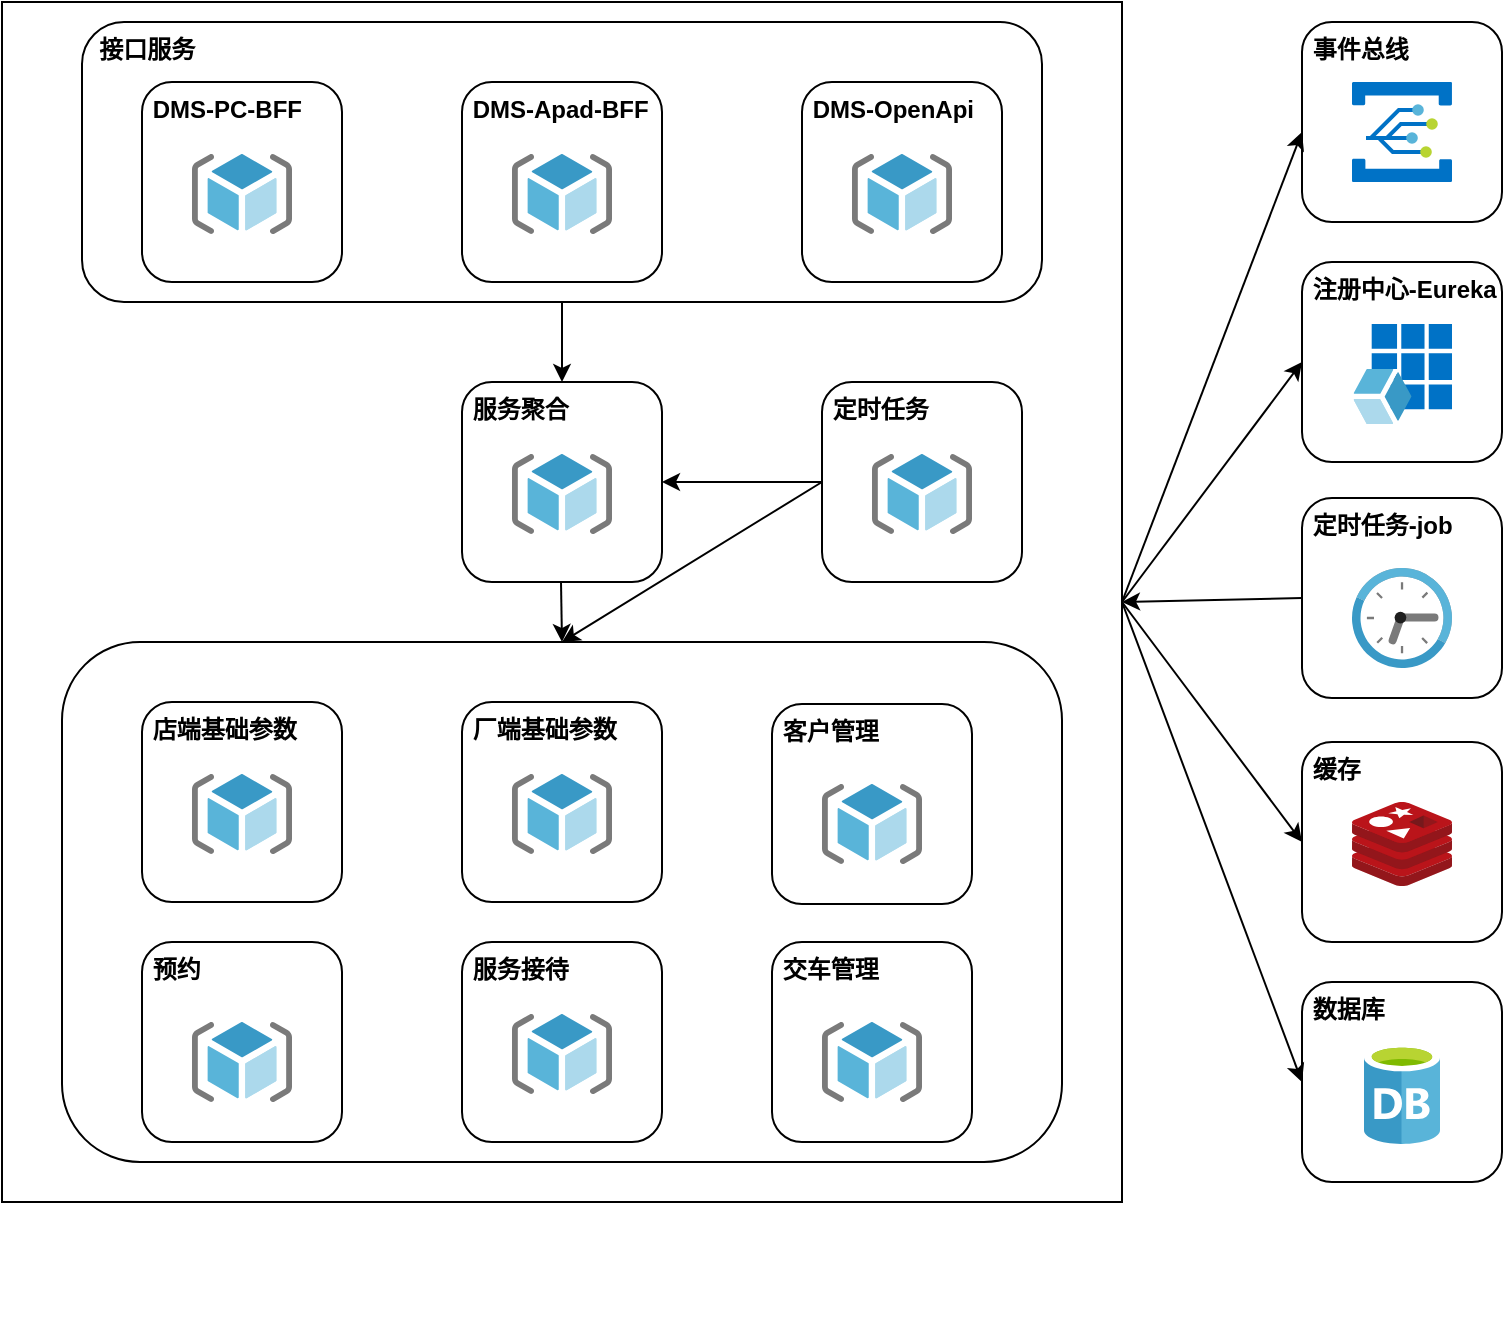 <mxfile version="16.4.5" type="github">
  <diagram id="V13Ivsi9ePqUQ3KI7lw7" name="第 1 页">
    <mxGraphModel dx="769" dy="397" grid="1" gridSize="10" guides="1" tooltips="1" connect="1" arrows="1" fold="1" page="1" pageScale="1" pageWidth="1169" pageHeight="1654" math="0" shadow="0">
      <root>
        <mxCell id="0" />
        <mxCell id="1" parent="0" />
        <mxCell id="lNYbX4E87mQOPXdyUeSC-51" value="" style="rounded=0;whiteSpace=wrap;html=1;" parent="1" vertex="1">
          <mxGeometry x="150" y="70" width="560" height="600" as="geometry" />
        </mxCell>
        <mxCell id="lNYbX4E87mQOPXdyUeSC-50" value="&amp;nbsp; 接口服务" style="rounded=1;whiteSpace=wrap;html=1;fontStyle=1;verticalAlign=top;align=left;" parent="1" vertex="1">
          <mxGeometry x="190" y="80" width="480" height="140" as="geometry" />
        </mxCell>
        <mxCell id="lNYbX4E87mQOPXdyUeSC-43" value="" style="rounded=1;whiteSpace=wrap;html=1;fontStyle=1;align=left;verticalAlign=top;" parent="1" vertex="1">
          <mxGeometry x="180" y="390" width="500" height="260" as="geometry" />
        </mxCell>
        <mxCell id="lNYbX4E87mQOPXdyUeSC-13" value="" style="group" parent="1" vertex="1" connectable="0">
          <mxGeometry x="220" y="110" width="100" height="100" as="geometry" />
        </mxCell>
        <mxCell id="lNYbX4E87mQOPXdyUeSC-11" value="&lt;b&gt;&amp;nbsp;DMS-PC-BFF&lt;/b&gt;" style="rounded=1;whiteSpace=wrap;html=1;align=left;verticalAlign=top;" parent="lNYbX4E87mQOPXdyUeSC-13" vertex="1">
          <mxGeometry width="100" height="100" as="geometry" />
        </mxCell>
        <mxCell id="lNYbX4E87mQOPXdyUeSC-12" value="" style="sketch=0;aspect=fixed;html=1;points=[];align=center;image;fontSize=12;image=img/lib/mscae/ResourceGroup.svg;" parent="lNYbX4E87mQOPXdyUeSC-13" vertex="1">
          <mxGeometry x="25" y="36" width="50" height="40" as="geometry" />
        </mxCell>
        <mxCell id="lNYbX4E87mQOPXdyUeSC-17" value="" style="group" parent="1" vertex="1" connectable="0">
          <mxGeometry x="380" y="110" width="100" height="100" as="geometry" />
        </mxCell>
        <mxCell id="lNYbX4E87mQOPXdyUeSC-18" value="&lt;b&gt;&amp;nbsp;DMS-Apad-BFF&lt;/b&gt;" style="rounded=1;whiteSpace=wrap;html=1;align=left;verticalAlign=top;" parent="lNYbX4E87mQOPXdyUeSC-17" vertex="1">
          <mxGeometry width="100" height="100" as="geometry" />
        </mxCell>
        <mxCell id="lNYbX4E87mQOPXdyUeSC-19" value="" style="sketch=0;aspect=fixed;html=1;points=[];align=center;image;fontSize=12;image=img/lib/mscae/ResourceGroup.svg;" parent="lNYbX4E87mQOPXdyUeSC-17" vertex="1">
          <mxGeometry x="25" y="36" width="50" height="40" as="geometry" />
        </mxCell>
        <mxCell id="lNYbX4E87mQOPXdyUeSC-20" value="" style="group" parent="1" vertex="1" connectable="0">
          <mxGeometry x="380" y="260" width="100" height="100" as="geometry" />
        </mxCell>
        <mxCell id="lNYbX4E87mQOPXdyUeSC-21" value="&lt;b&gt;&amp;nbsp;服务聚合&lt;/b&gt;" style="rounded=1;whiteSpace=wrap;html=1;align=left;verticalAlign=top;" parent="lNYbX4E87mQOPXdyUeSC-20" vertex="1">
          <mxGeometry width="100" height="100" as="geometry" />
        </mxCell>
        <mxCell id="lNYbX4E87mQOPXdyUeSC-22" value="" style="sketch=0;aspect=fixed;html=1;points=[];align=center;image;fontSize=12;image=img/lib/mscae/ResourceGroup.svg;" parent="lNYbX4E87mQOPXdyUeSC-20" vertex="1">
          <mxGeometry x="25" y="36" width="50" height="40" as="geometry" />
        </mxCell>
        <mxCell id="lNYbX4E87mQOPXdyUeSC-23" value="" style="group;verticalAlign=top;fontStyle=1" parent="1" vertex="1" connectable="0">
          <mxGeometry x="220" y="420" width="100" height="100" as="geometry" />
        </mxCell>
        <mxCell id="lNYbX4E87mQOPXdyUeSC-24" value="&lt;b&gt;&amp;nbsp;店端基础参数&lt;/b&gt;" style="rounded=1;whiteSpace=wrap;html=1;align=left;verticalAlign=top;" parent="lNYbX4E87mQOPXdyUeSC-23" vertex="1">
          <mxGeometry width="100" height="100" as="geometry" />
        </mxCell>
        <mxCell id="lNYbX4E87mQOPXdyUeSC-25" value="" style="sketch=0;aspect=fixed;html=1;points=[];align=center;image;fontSize=12;image=img/lib/mscae/ResourceGroup.svg;" parent="lNYbX4E87mQOPXdyUeSC-23" vertex="1">
          <mxGeometry x="25" y="36" width="50" height="40" as="geometry" />
        </mxCell>
        <mxCell id="lNYbX4E87mQOPXdyUeSC-26" value="" style="group" parent="1" vertex="1" connectable="0">
          <mxGeometry x="380" y="420" width="100" height="100" as="geometry" />
        </mxCell>
        <mxCell id="lNYbX4E87mQOPXdyUeSC-27" value="&amp;nbsp;&lt;b&gt;厂端基础参数&lt;/b&gt;" style="rounded=1;whiteSpace=wrap;html=1;align=left;verticalAlign=top;" parent="lNYbX4E87mQOPXdyUeSC-26" vertex="1">
          <mxGeometry width="100" height="100" as="geometry" />
        </mxCell>
        <mxCell id="lNYbX4E87mQOPXdyUeSC-28" value="" style="sketch=0;aspect=fixed;html=1;points=[];align=center;image;fontSize=12;image=img/lib/mscae/ResourceGroup.svg;" parent="lNYbX4E87mQOPXdyUeSC-26" vertex="1">
          <mxGeometry x="25" y="36" width="50" height="40" as="geometry" />
        </mxCell>
        <mxCell id="lNYbX4E87mQOPXdyUeSC-32" value="" style="group" parent="1" vertex="1" connectable="0">
          <mxGeometry x="380" y="540" width="100" height="100" as="geometry" />
        </mxCell>
        <mxCell id="lNYbX4E87mQOPXdyUeSC-33" value="&lt;b&gt;&amp;nbsp;服务接待&lt;/b&gt;" style="rounded=1;whiteSpace=wrap;html=1;align=left;verticalAlign=top;" parent="lNYbX4E87mQOPXdyUeSC-32" vertex="1">
          <mxGeometry width="100" height="100" as="geometry" />
        </mxCell>
        <mxCell id="lNYbX4E87mQOPXdyUeSC-34" value="" style="sketch=0;aspect=fixed;html=1;points=[];align=center;image;fontSize=12;image=img/lib/mscae/ResourceGroup.svg;" parent="lNYbX4E87mQOPXdyUeSC-32" vertex="1">
          <mxGeometry x="25" y="36" width="50" height="40" as="geometry" />
        </mxCell>
        <mxCell id="lNYbX4E87mQOPXdyUeSC-35" value="" style="group" parent="1" vertex="1" connectable="0">
          <mxGeometry x="535" y="441" width="100" height="219" as="geometry" />
        </mxCell>
        <mxCell id="lNYbX4E87mQOPXdyUeSC-36" value="&lt;b&gt;&amp;nbsp;客户管理&lt;/b&gt;" style="rounded=1;whiteSpace=wrap;html=1;align=left;verticalAlign=top;" parent="lNYbX4E87mQOPXdyUeSC-35" vertex="1">
          <mxGeometry y="-20" width="100" height="100" as="geometry" />
        </mxCell>
        <mxCell id="lNYbX4E87mQOPXdyUeSC-37" value="" style="sketch=0;aspect=fixed;html=1;points=[];align=center;image;fontSize=12;image=img/lib/mscae/ResourceGroup.svg;" parent="lNYbX4E87mQOPXdyUeSC-35" vertex="1">
          <mxGeometry x="25" y="20" width="50" height="40" as="geometry" />
        </mxCell>
        <mxCell id="xMiaIZtTpREhNw_P9bQc-1" value="" style="group" parent="lNYbX4E87mQOPXdyUeSC-35" vertex="1" connectable="0">
          <mxGeometry y="119" width="100" height="100" as="geometry" />
        </mxCell>
        <mxCell id="xMiaIZtTpREhNw_P9bQc-2" value="&amp;nbsp;&lt;b&gt;交车管理&lt;/b&gt;" style="rounded=1;whiteSpace=wrap;html=1;align=left;verticalAlign=top;" parent="xMiaIZtTpREhNw_P9bQc-1" vertex="1">
          <mxGeometry y="-20" width="100" height="100" as="geometry" />
        </mxCell>
        <mxCell id="xMiaIZtTpREhNw_P9bQc-3" value="" style="sketch=0;aspect=fixed;html=1;points=[];align=center;image;fontSize=12;image=img/lib/mscae/ResourceGroup.svg;" parent="xMiaIZtTpREhNw_P9bQc-1" vertex="1">
          <mxGeometry x="25" y="20" width="50" height="40" as="geometry" />
        </mxCell>
        <mxCell id="lNYbX4E87mQOPXdyUeSC-40" value="&lt;b&gt;&amp;nbsp;事件总线&lt;/b&gt;" style="rounded=1;whiteSpace=wrap;html=1;align=left;verticalAlign=top;" parent="1" vertex="1">
          <mxGeometry x="800" y="80" width="100" height="100" as="geometry" />
        </mxCell>
        <mxCell id="ZOJFNWgR0a16cHDjI5oV-4" value="" style="sketch=0;aspect=fixed;html=1;points=[];align=center;image;fontSize=12;image=img/lib/mscae/Event_Grid.svg;" parent="1" vertex="1">
          <mxGeometry x="825" y="110" width="50" height="50" as="geometry" />
        </mxCell>
        <mxCell id="lNYbX4E87mQOPXdyUeSC-41" value="&lt;b&gt;&amp;nbsp;注册中心-Eureka&lt;/b&gt;" style="rounded=1;whiteSpace=wrap;html=1;align=left;verticalAlign=top;" parent="1" vertex="1">
          <mxGeometry x="800" y="200" width="100" height="100" as="geometry" />
        </mxCell>
        <mxCell id="ZOJFNWgR0a16cHDjI5oV-8" value="" style="sketch=0;aspect=fixed;html=1;points=[];align=center;image;fontSize=12;image=img/lib/mscae/App_Registrations.svg;direction=south;" parent="1" vertex="1">
          <mxGeometry x="825" y="231" width="50" height="50" as="geometry" />
        </mxCell>
        <mxCell id="lNYbX4E87mQOPXdyUeSC-44" value="" style="group" parent="1" vertex="1" connectable="0">
          <mxGeometry x="560" y="260" width="100" height="100" as="geometry" />
        </mxCell>
        <mxCell id="lNYbX4E87mQOPXdyUeSC-45" value="&lt;b&gt;&amp;nbsp;定时任务&lt;/b&gt;" style="rounded=1;whiteSpace=wrap;html=1;align=left;verticalAlign=top;" parent="lNYbX4E87mQOPXdyUeSC-44" vertex="1">
          <mxGeometry width="100" height="100" as="geometry" />
        </mxCell>
        <mxCell id="lNYbX4E87mQOPXdyUeSC-46" value="" style="sketch=0;aspect=fixed;html=1;points=[];align=center;image;fontSize=12;image=img/lib/mscae/ResourceGroup.svg;" parent="lNYbX4E87mQOPXdyUeSC-44" vertex="1">
          <mxGeometry x="25" y="36" width="50" height="40" as="geometry" />
        </mxCell>
        <mxCell id="lNYbX4E87mQOPXdyUeSC-9" value="" style="group" parent="1" vertex="1" connectable="0">
          <mxGeometry x="800" y="320" width="100" height="100" as="geometry" />
        </mxCell>
        <mxCell id="lNYbX4E87mQOPXdyUeSC-7" value="&lt;b&gt;&amp;nbsp;定时任务-job&lt;/b&gt;" style="rounded=1;whiteSpace=wrap;html=1;align=left;verticalAlign=top;" parent="lNYbX4E87mQOPXdyUeSC-9" vertex="1">
          <mxGeometry y="-2" width="100" height="100" as="geometry" />
        </mxCell>
        <mxCell id="ZOJFNWgR0a16cHDjI5oV-3" value="" style="sketch=0;html=1;points=[];align=center;image;fontSize=12;image=img/lib/mscae/Clock.svg;direction=south;" parent="lNYbX4E87mQOPXdyUeSC-9" vertex="1">
          <mxGeometry x="25" y="33" width="50" height="50" as="geometry" />
        </mxCell>
        <mxCell id="lNYbX4E87mQOPXdyUeSC-38" value="&lt;b&gt;&amp;nbsp;缓存&lt;/b&gt;" style="rounded=1;whiteSpace=wrap;html=1;align=left;verticalAlign=top;" parent="1" vertex="1">
          <mxGeometry x="800" y="440" width="100" height="100" as="geometry" />
        </mxCell>
        <mxCell id="ZOJFNWgR0a16cHDjI5oV-1" value="" style="sketch=0;aspect=fixed;html=1;points=[];align=center;image;fontSize=12;image=img/lib/mscae/Cache_Redis_Product.svg;" parent="1" vertex="1">
          <mxGeometry x="825" y="470" width="50" height="42" as="geometry" />
        </mxCell>
        <mxCell id="lNYbX4E87mQOPXdyUeSC-39" value="&lt;b&gt;&amp;nbsp;数据库&lt;/b&gt;" style="rounded=1;whiteSpace=wrap;html=1;align=left;verticalAlign=top;" parent="1" vertex="1">
          <mxGeometry x="800" y="560" width="100" height="100" as="geometry" />
        </mxCell>
        <mxCell id="ZOJFNWgR0a16cHDjI5oV-5" value="" style="sketch=0;aspect=fixed;html=1;points=[];align=center;image;fontSize=12;image=img/lib/mscae/Database_General.svg;" parent="1" vertex="1">
          <mxGeometry x="831" y="591" width="38" height="50" as="geometry" />
        </mxCell>
        <mxCell id="lNYbX4E87mQOPXdyUeSC-54" value="" style="endArrow=classic;html=1;rounded=0;exitX=0.5;exitY=1;exitDx=0;exitDy=0;entryX=0.5;entryY=0;entryDx=0;entryDy=0;" parent="1" source="lNYbX4E87mQOPXdyUeSC-50" target="lNYbX4E87mQOPXdyUeSC-21" edge="1">
          <mxGeometry width="50" height="50" relative="1" as="geometry">
            <mxPoint x="480" y="275" as="sourcePoint" />
            <mxPoint x="530" y="225" as="targetPoint" />
          </mxGeometry>
        </mxCell>
        <mxCell id="lNYbX4E87mQOPXdyUeSC-55" value="" style="endArrow=classic;html=1;rounded=0;exitX=0.5;exitY=1;exitDx=0;exitDy=0;" parent="1" edge="1">
          <mxGeometry width="50" height="50" relative="1" as="geometry">
            <mxPoint x="429.5" y="360" as="sourcePoint" />
            <mxPoint x="430" y="390" as="targetPoint" />
          </mxGeometry>
        </mxCell>
        <mxCell id="lNYbX4E87mQOPXdyUeSC-56" value="" style="endArrow=classic;html=1;rounded=0;entryX=1;entryY=0.5;entryDx=0;entryDy=0;exitX=0;exitY=0.5;exitDx=0;exitDy=0;" parent="1" source="lNYbX4E87mQOPXdyUeSC-45" target="lNYbX4E87mQOPXdyUeSC-21" edge="1">
          <mxGeometry width="50" height="50" relative="1" as="geometry">
            <mxPoint x="560" y="410" as="sourcePoint" />
            <mxPoint x="610" y="360" as="targetPoint" />
          </mxGeometry>
        </mxCell>
        <mxCell id="lNYbX4E87mQOPXdyUeSC-57" value="" style="endArrow=classic;html=1;rounded=0;entryX=0.5;entryY=0;entryDx=0;entryDy=0;exitX=0;exitY=0.5;exitDx=0;exitDy=0;" parent="1" source="lNYbX4E87mQOPXdyUeSC-45" target="lNYbX4E87mQOPXdyUeSC-43" edge="1">
          <mxGeometry width="50" height="50" relative="1" as="geometry">
            <mxPoint x="560" y="410" as="sourcePoint" />
            <mxPoint x="610" y="360" as="targetPoint" />
          </mxGeometry>
        </mxCell>
        <mxCell id="lNYbX4E87mQOPXdyUeSC-58" value="" style="endArrow=classic;html=1;rounded=0;exitX=1;exitY=0.5;exitDx=0;exitDy=0;" parent="1" source="lNYbX4E87mQOPXdyUeSC-51" edge="1">
          <mxGeometry width="50" height="50" relative="1" as="geometry">
            <mxPoint x="750" y="185" as="sourcePoint" />
            <mxPoint x="800" y="135" as="targetPoint" />
          </mxGeometry>
        </mxCell>
        <mxCell id="lNYbX4E87mQOPXdyUeSC-59" value="" style="endArrow=classic;html=1;rounded=0;entryX=0;entryY=0.5;entryDx=0;entryDy=0;" parent="1" target="lNYbX4E87mQOPXdyUeSC-41" edge="1">
          <mxGeometry width="50" height="50" relative="1" as="geometry">
            <mxPoint x="710" y="370" as="sourcePoint" />
            <mxPoint x="800" y="290" as="targetPoint" />
          </mxGeometry>
        </mxCell>
        <mxCell id="lNYbX4E87mQOPXdyUeSC-60" value="" style="endArrow=classic;html=1;rounded=0;entryX=1;entryY=0.5;entryDx=0;entryDy=0;exitX=0;exitY=0.5;exitDx=0;exitDy=0;" parent="1" source="lNYbX4E87mQOPXdyUeSC-7" target="lNYbX4E87mQOPXdyUeSC-51" edge="1">
          <mxGeometry width="50" height="50" relative="1" as="geometry">
            <mxPoint x="720" y="430" as="sourcePoint" />
            <mxPoint x="770" y="380" as="targetPoint" />
          </mxGeometry>
        </mxCell>
        <mxCell id="lNYbX4E87mQOPXdyUeSC-63" value="" style="endArrow=classic;html=1;rounded=0;exitX=1;exitY=0.5;exitDx=0;exitDy=0;entryX=0;entryY=0.5;entryDx=0;entryDy=0;" parent="1" source="lNYbX4E87mQOPXdyUeSC-51" target="lNYbX4E87mQOPXdyUeSC-38" edge="1">
          <mxGeometry width="50" height="50" relative="1" as="geometry">
            <mxPoint x="740" y="470" as="sourcePoint" />
            <mxPoint x="790" y="420" as="targetPoint" />
          </mxGeometry>
        </mxCell>
        <mxCell id="lNYbX4E87mQOPXdyUeSC-64" value="" style="endArrow=classic;html=1;rounded=0;exitX=1;exitY=0.5;exitDx=0;exitDy=0;entryX=0;entryY=0.5;entryDx=0;entryDy=0;" parent="1" source="lNYbX4E87mQOPXdyUeSC-51" edge="1">
          <mxGeometry width="50" height="50" relative="1" as="geometry">
            <mxPoint x="710" y="490" as="sourcePoint" />
            <mxPoint x="800" y="610" as="targetPoint" />
          </mxGeometry>
        </mxCell>
        <mxCell id="xMiaIZtTpREhNw_P9bQc-7" value="" style="group" parent="1" vertex="1" connectable="0">
          <mxGeometry x="220" y="520" width="100" height="219" as="geometry" />
        </mxCell>
        <mxCell id="xMiaIZtTpREhNw_P9bQc-8" value="&lt;b&gt;&amp;nbsp;预约&lt;/b&gt;" style="rounded=1;whiteSpace=wrap;html=1;align=left;verticalAlign=top;" parent="xMiaIZtTpREhNw_P9bQc-7" vertex="1">
          <mxGeometry y="20" width="100" height="100" as="geometry" />
        </mxCell>
        <mxCell id="xMiaIZtTpREhNw_P9bQc-9" value="" style="sketch=0;aspect=fixed;html=1;points=[];align=center;image;fontSize=12;image=img/lib/mscae/ResourceGroup.svg;" parent="xMiaIZtTpREhNw_P9bQc-7" vertex="1">
          <mxGeometry x="25" y="60" width="50" height="40" as="geometry" />
        </mxCell>
        <mxCell id="80MgC_H41APJYZ9H_Krb-2" value="" style="group" vertex="1" connectable="0" parent="1">
          <mxGeometry x="550" y="110" width="100" height="100" as="geometry" />
        </mxCell>
        <mxCell id="80MgC_H41APJYZ9H_Krb-3" value="&lt;b&gt;&amp;nbsp;DMS-OpenApi&lt;/b&gt;" style="rounded=1;whiteSpace=wrap;html=1;align=left;verticalAlign=top;" vertex="1" parent="80MgC_H41APJYZ9H_Krb-2">
          <mxGeometry width="100" height="100" as="geometry" />
        </mxCell>
        <mxCell id="80MgC_H41APJYZ9H_Krb-4" value="" style="sketch=0;aspect=fixed;html=1;points=[];align=center;image;fontSize=12;image=img/lib/mscae/ResourceGroup.svg;" vertex="1" parent="80MgC_H41APJYZ9H_Krb-2">
          <mxGeometry x="25" y="36" width="50" height="40" as="geometry" />
        </mxCell>
      </root>
    </mxGraphModel>
  </diagram>
</mxfile>
